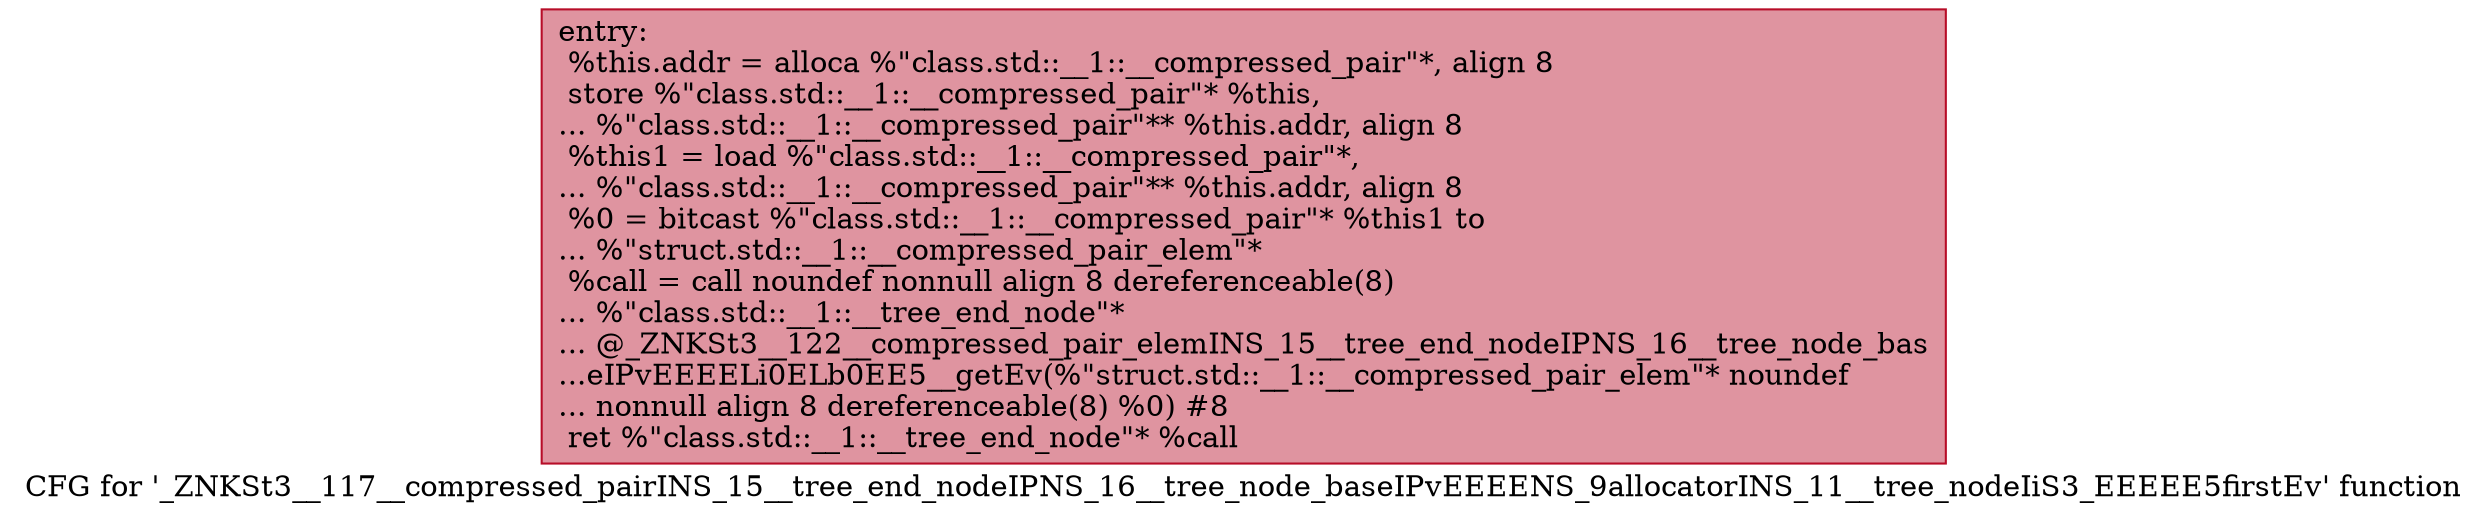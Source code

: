 digraph "CFG for '_ZNKSt3__117__compressed_pairINS_15__tree_end_nodeIPNS_16__tree_node_baseIPvEEEENS_9allocatorINS_11__tree_nodeIiS3_EEEEE5firstEv' function" {
	label="CFG for '_ZNKSt3__117__compressed_pairINS_15__tree_end_nodeIPNS_16__tree_node_baseIPvEEEENS_9allocatorINS_11__tree_nodeIiS3_EEEEE5firstEv' function";

	Node0x600002552300 [shape=record,color="#b70d28ff", style=filled, fillcolor="#b70d2870",label="{entry:\l  %this.addr = alloca %\"class.std::__1::__compressed_pair\"*, align 8\l  store %\"class.std::__1::__compressed_pair\"* %this,\l... %\"class.std::__1::__compressed_pair\"** %this.addr, align 8\l  %this1 = load %\"class.std::__1::__compressed_pair\"*,\l... %\"class.std::__1::__compressed_pair\"** %this.addr, align 8\l  %0 = bitcast %\"class.std::__1::__compressed_pair\"* %this1 to\l... %\"struct.std::__1::__compressed_pair_elem\"*\l  %call = call noundef nonnull align 8 dereferenceable(8)\l... %\"class.std::__1::__tree_end_node\"*\l... @_ZNKSt3__122__compressed_pair_elemINS_15__tree_end_nodeIPNS_16__tree_node_bas\l...eIPvEEEELi0ELb0EE5__getEv(%\"struct.std::__1::__compressed_pair_elem\"* noundef\l... nonnull align 8 dereferenceable(8) %0) #8\l  ret %\"class.std::__1::__tree_end_node\"* %call\l}"];
}
